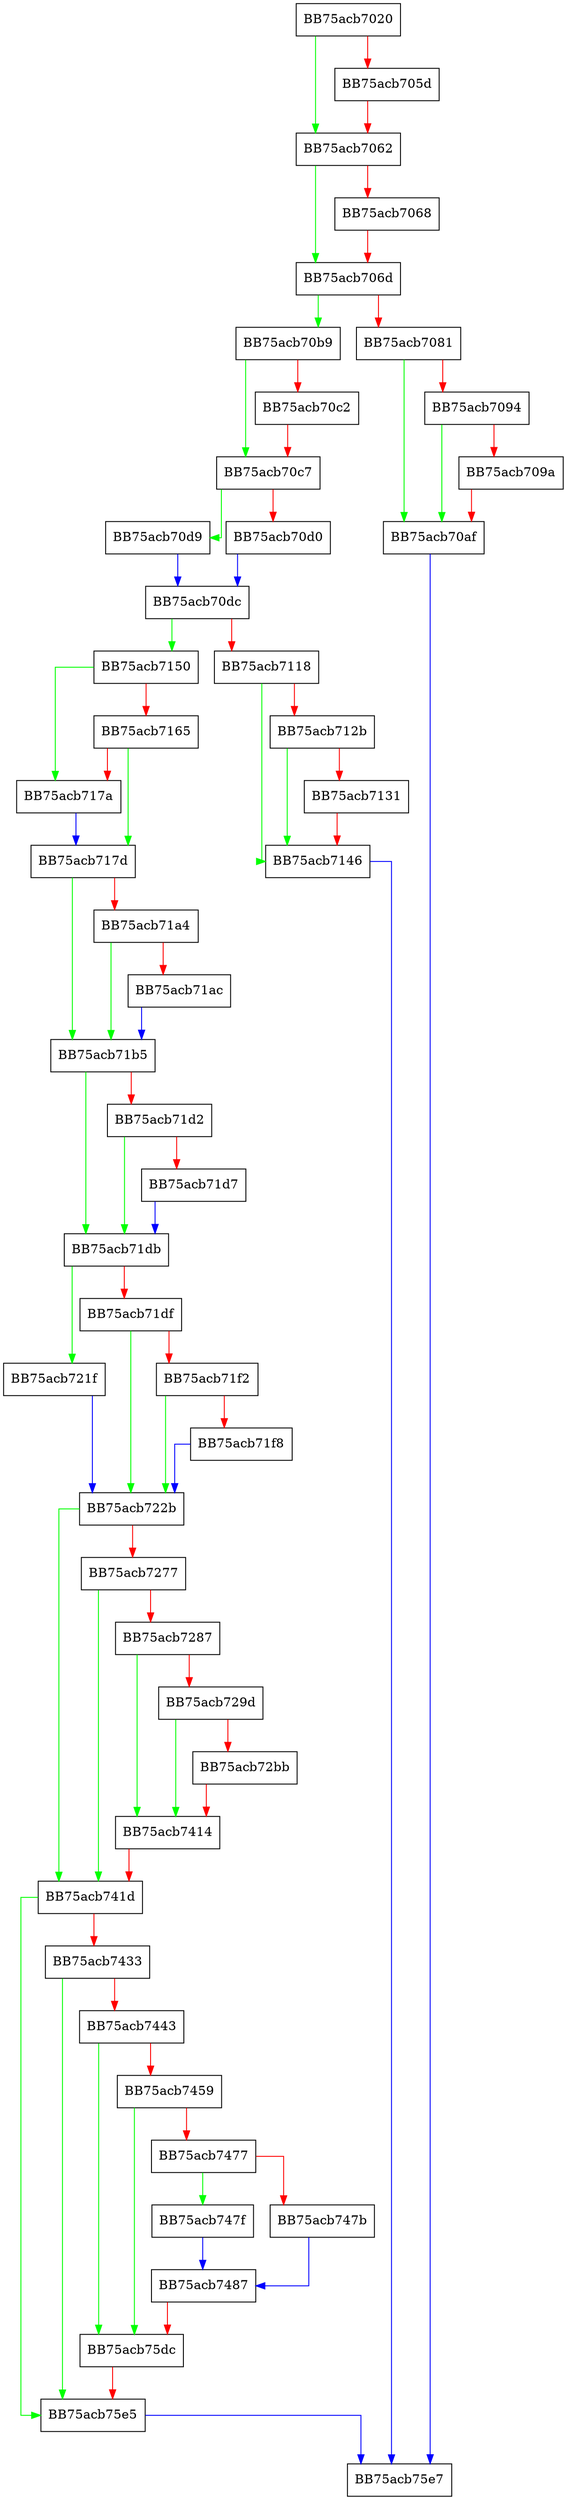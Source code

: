 digraph Clean {
  node [shape="box"];
  graph [splines=ortho];
  BB75acb7020 -> BB75acb7062 [color="green"];
  BB75acb7020 -> BB75acb705d [color="red"];
  BB75acb705d -> BB75acb7062 [color="red"];
  BB75acb7062 -> BB75acb706d [color="green"];
  BB75acb7062 -> BB75acb7068 [color="red"];
  BB75acb7068 -> BB75acb706d [color="red"];
  BB75acb706d -> BB75acb70b9 [color="green"];
  BB75acb706d -> BB75acb7081 [color="red"];
  BB75acb7081 -> BB75acb70af [color="green"];
  BB75acb7081 -> BB75acb7094 [color="red"];
  BB75acb7094 -> BB75acb70af [color="green"];
  BB75acb7094 -> BB75acb709a [color="red"];
  BB75acb709a -> BB75acb70af [color="red"];
  BB75acb70af -> BB75acb75e7 [color="blue"];
  BB75acb70b9 -> BB75acb70c7 [color="green"];
  BB75acb70b9 -> BB75acb70c2 [color="red"];
  BB75acb70c2 -> BB75acb70c7 [color="red"];
  BB75acb70c7 -> BB75acb70d9 [color="green"];
  BB75acb70c7 -> BB75acb70d0 [color="red"];
  BB75acb70d0 -> BB75acb70dc [color="blue"];
  BB75acb70d9 -> BB75acb70dc [color="blue"];
  BB75acb70dc -> BB75acb7150 [color="green"];
  BB75acb70dc -> BB75acb7118 [color="red"];
  BB75acb7118 -> BB75acb7146 [color="green"];
  BB75acb7118 -> BB75acb712b [color="red"];
  BB75acb712b -> BB75acb7146 [color="green"];
  BB75acb712b -> BB75acb7131 [color="red"];
  BB75acb7131 -> BB75acb7146 [color="red"];
  BB75acb7146 -> BB75acb75e7 [color="blue"];
  BB75acb7150 -> BB75acb717a [color="green"];
  BB75acb7150 -> BB75acb7165 [color="red"];
  BB75acb7165 -> BB75acb717d [color="green"];
  BB75acb7165 -> BB75acb717a [color="red"];
  BB75acb717a -> BB75acb717d [color="blue"];
  BB75acb717d -> BB75acb71b5 [color="green"];
  BB75acb717d -> BB75acb71a4 [color="red"];
  BB75acb71a4 -> BB75acb71b5 [color="green"];
  BB75acb71a4 -> BB75acb71ac [color="red"];
  BB75acb71ac -> BB75acb71b5 [color="blue"];
  BB75acb71b5 -> BB75acb71db [color="green"];
  BB75acb71b5 -> BB75acb71d2 [color="red"];
  BB75acb71d2 -> BB75acb71db [color="green"];
  BB75acb71d2 -> BB75acb71d7 [color="red"];
  BB75acb71d7 -> BB75acb71db [color="blue"];
  BB75acb71db -> BB75acb721f [color="green"];
  BB75acb71db -> BB75acb71df [color="red"];
  BB75acb71df -> BB75acb722b [color="green"];
  BB75acb71df -> BB75acb71f2 [color="red"];
  BB75acb71f2 -> BB75acb722b [color="green"];
  BB75acb71f2 -> BB75acb71f8 [color="red"];
  BB75acb71f8 -> BB75acb722b [color="blue"];
  BB75acb721f -> BB75acb722b [color="blue"];
  BB75acb722b -> BB75acb741d [color="green"];
  BB75acb722b -> BB75acb7277 [color="red"];
  BB75acb7277 -> BB75acb741d [color="green"];
  BB75acb7277 -> BB75acb7287 [color="red"];
  BB75acb7287 -> BB75acb7414 [color="green"];
  BB75acb7287 -> BB75acb729d [color="red"];
  BB75acb729d -> BB75acb7414 [color="green"];
  BB75acb729d -> BB75acb72bb [color="red"];
  BB75acb72bb -> BB75acb7414 [color="red"];
  BB75acb7414 -> BB75acb741d [color="red"];
  BB75acb741d -> BB75acb75e5 [color="green"];
  BB75acb741d -> BB75acb7433 [color="red"];
  BB75acb7433 -> BB75acb75e5 [color="green"];
  BB75acb7433 -> BB75acb7443 [color="red"];
  BB75acb7443 -> BB75acb75dc [color="green"];
  BB75acb7443 -> BB75acb7459 [color="red"];
  BB75acb7459 -> BB75acb75dc [color="green"];
  BB75acb7459 -> BB75acb7477 [color="red"];
  BB75acb7477 -> BB75acb747f [color="green"];
  BB75acb7477 -> BB75acb747b [color="red"];
  BB75acb747b -> BB75acb7487 [color="blue"];
  BB75acb747f -> BB75acb7487 [color="blue"];
  BB75acb7487 -> BB75acb75dc [color="red"];
  BB75acb75dc -> BB75acb75e5 [color="red"];
  BB75acb75e5 -> BB75acb75e7 [color="blue"];
}